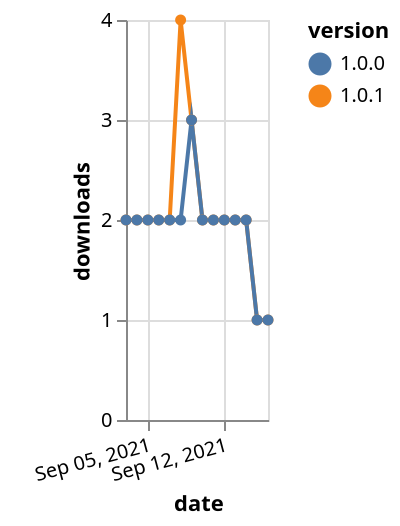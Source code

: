 {"$schema": "https://vega.github.io/schema/vega-lite/v5.json", "description": "A simple bar chart with embedded data.", "data": {"values": [{"date": "2021-09-03", "total": 2258, "delta": 2, "version": "1.0.1"}, {"date": "2021-09-04", "total": 2260, "delta": 2, "version": "1.0.1"}, {"date": "2021-09-05", "total": 2262, "delta": 2, "version": "1.0.1"}, {"date": "2021-09-06", "total": 2264, "delta": 2, "version": "1.0.1"}, {"date": "2021-09-07", "total": 2266, "delta": 2, "version": "1.0.1"}, {"date": "2021-09-08", "total": 2270, "delta": 4, "version": "1.0.1"}, {"date": "2021-09-09", "total": 2273, "delta": 3, "version": "1.0.1"}, {"date": "2021-09-10", "total": 2275, "delta": 2, "version": "1.0.1"}, {"date": "2021-09-11", "total": 2277, "delta": 2, "version": "1.0.1"}, {"date": "2021-09-12", "total": 2279, "delta": 2, "version": "1.0.1"}, {"date": "2021-09-13", "total": 2281, "delta": 2, "version": "1.0.1"}, {"date": "2021-09-14", "total": 2283, "delta": 2, "version": "1.0.1"}, {"date": "2021-09-15", "total": 2284, "delta": 1, "version": "1.0.1"}, {"date": "2021-09-16", "total": 2285, "delta": 1, "version": "1.0.1"}, {"date": "2021-09-03", "total": 2116, "delta": 2, "version": "1.0.0"}, {"date": "2021-09-04", "total": 2118, "delta": 2, "version": "1.0.0"}, {"date": "2021-09-05", "total": 2120, "delta": 2, "version": "1.0.0"}, {"date": "2021-09-06", "total": 2122, "delta": 2, "version": "1.0.0"}, {"date": "2021-09-07", "total": 2124, "delta": 2, "version": "1.0.0"}, {"date": "2021-09-08", "total": 2126, "delta": 2, "version": "1.0.0"}, {"date": "2021-09-09", "total": 2129, "delta": 3, "version": "1.0.0"}, {"date": "2021-09-10", "total": 2131, "delta": 2, "version": "1.0.0"}, {"date": "2021-09-11", "total": 2133, "delta": 2, "version": "1.0.0"}, {"date": "2021-09-12", "total": 2135, "delta": 2, "version": "1.0.0"}, {"date": "2021-09-13", "total": 2137, "delta": 2, "version": "1.0.0"}, {"date": "2021-09-14", "total": 2139, "delta": 2, "version": "1.0.0"}, {"date": "2021-09-15", "total": 2140, "delta": 1, "version": "1.0.0"}, {"date": "2021-09-16", "total": 2141, "delta": 1, "version": "1.0.0"}]}, "width": "container", "mark": {"type": "line", "point": {"filled": true}}, "encoding": {"x": {"field": "date", "type": "temporal", "timeUnit": "yearmonthdate", "title": "date", "axis": {"labelAngle": -15}}, "y": {"field": "delta", "type": "quantitative", "title": "downloads"}, "color": {"field": "version", "type": "nominal"}, "tooltip": {"field": "delta"}}}